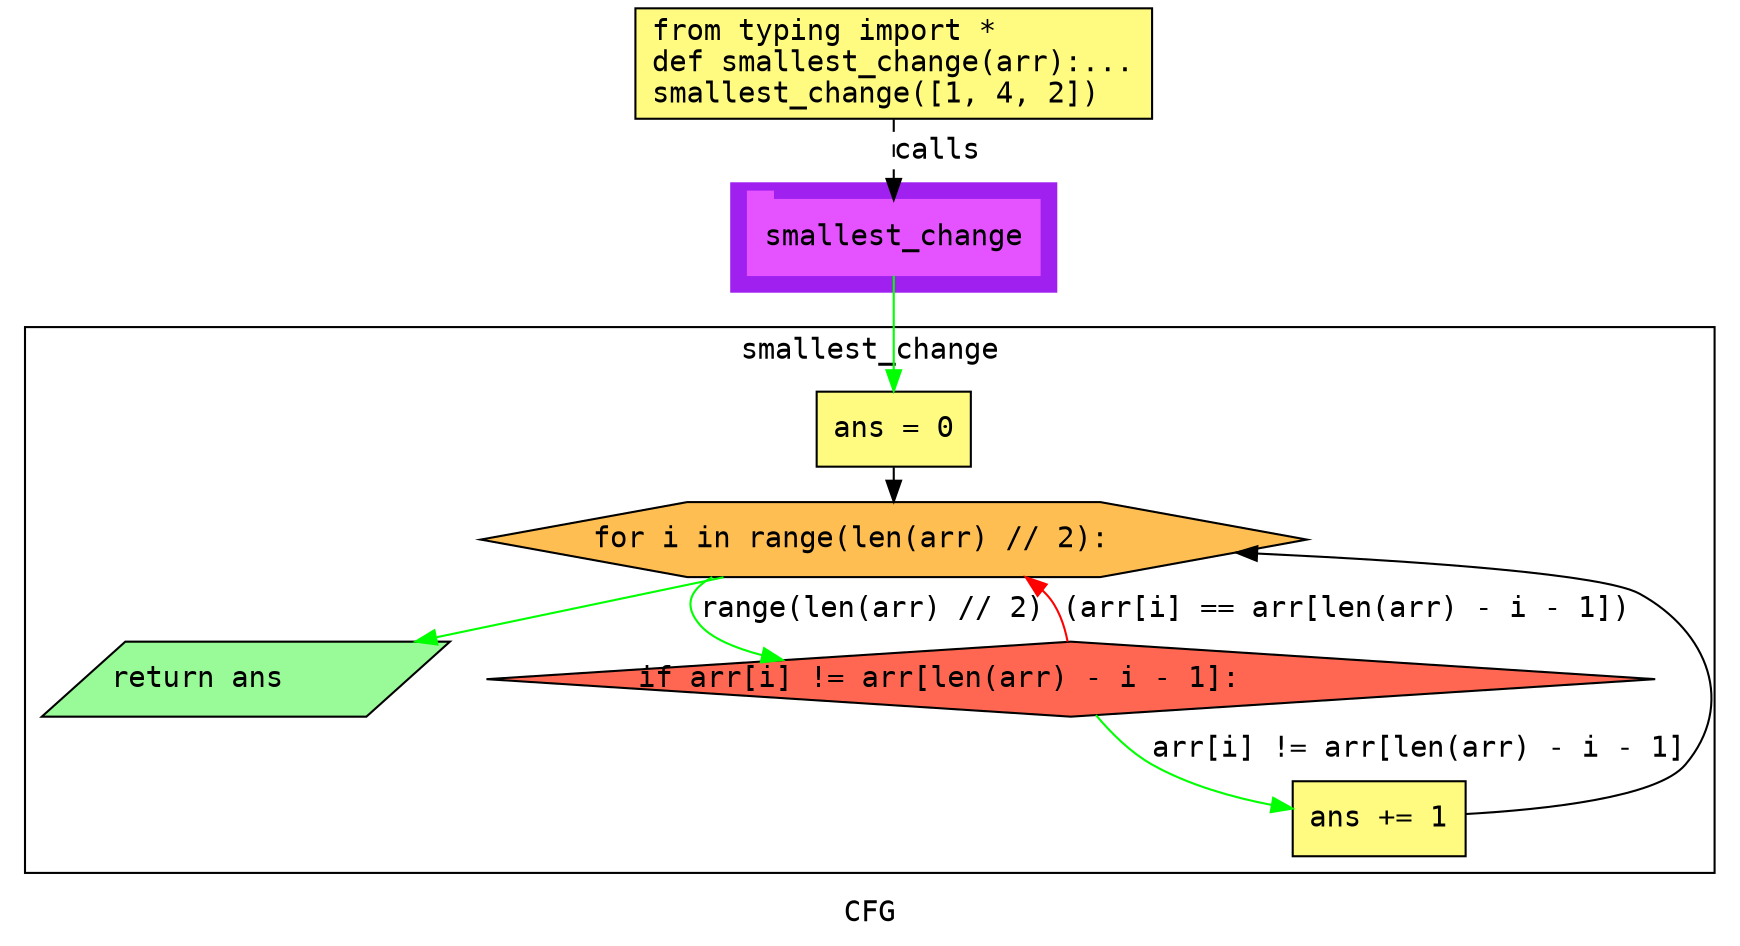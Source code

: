 digraph cluster660CFG {
	graph [bb="0,0,819,446",
		compound=True,
		fontname="DejaVu Sans Mono",
		label=CFG,
		lheight=0.21,
		lp="409.5,11.5",
		lwidth=0.35,
		pack=False,
		rankdir=TB,
		ranksep=0.02
	];
	node [fontname="DejaVu Sans Mono",
		label="\N"
	];
	edge [fontname="DejaVu Sans Mono"];
	subgraph cluster_1 {
		graph [bb="340,310,496,362",
			color=purple,
			compound=true,
			fontname="DejaVu Sans Mono",
			label="",
			rankdir=TB,
			ranksep=0.02,
			shape=tab,
			style=filled
		];
		node [fontname="DejaVu Sans Mono"];
		edge [fontname="DejaVu Sans Mono"];
		14	[color="#E552FF",
			height=0.5,
			label=smallest_change,
			linenum="[11]",
			pos="418,336",
			shape=tab,
			style=filled,
			width=1.9444];
	}
	subgraph cluster2smallest_change {
		graph [bb="8,31,811,293",
			compound=True,
			fontname="DejaVu Sans Mono",
			label=smallest_change,
			lheight=0.21,
			lp="409.5,281.5",
			lwidth=1.72,
			pack=False,
			rankdir=TB,
			ranksep=0.02
		];
		node [fontname="DejaVu Sans Mono"];
		edge [fontname="DejaVu Sans Mono"];
		subgraph cluster_4 {
			graph [color=purple,
				compound=true,
				fontname="DejaVu Sans Mono",
				label="",
				rankdir=TB,
				ranksep=0.02,
				shape=tab,
				style=filled
			];
			node [fontname="DejaVu Sans Mono"];
			edge [fontname="DejaVu Sans Mono"];
		}
		subgraph cluster_7 {
			graph [color=purple,
				compound=true,
				fontname="DejaVu Sans Mono",
				label="",
				rankdir=TB,
				ranksep=0.02,
				shape=tab,
				style=filled
			];
			node [fontname="DejaVu Sans Mono"];
			edge [fontname="DejaVu Sans Mono"];
		}
		3	[fillcolor="#FFFB81",
			height=0.5,
			label="ans = 0\l",
			linenum="[5]",
			pos="418,244",
			shape=rectangle,
			style="filled,solid",
			width=1.0278];
		4	[fillcolor="#FFBE52",
			height=0.5,
			label="for i in range(len(arr) // 2):\l",
			linenum="[6]",
			pos="418,191",
			shape=hexagon,
			style="filled,solid",
			width=5.5036];
		3 -> 4	[color=black,
			pos="e,418,209.25 418,225.73 418,223.66 418,221.5 418,219.32"];
		7	[fillcolor="#FF6752",
			height=0.5,
			label="if arr[i] != arr[len(arr) - i - 1]:\l",
			linenum="[7]",
			pos="503,124",
			shape=diamond,
			style="filled,solid",
			width=7.7873];
		4 -> 7	[color=green,
			label="range(len(arr) // 2)",
			lp="404,157.5",
			pos="e,361.62,132.94 325.93,172.8 316.18,167.17 312.5,159.75 321,150 326.54,143.65 337.53,138.86 351.5,135.25"];
		8	[fillcolor="#98fb98",
			height=0.5,
			label="return ans\l",
			linenum="[9]",
			pos="110,124",
			shape=parallelogram,
			style="filled,solid",
			width=2.6206];
		4 -> 8	[color=green,
			pos="e,190.65,142.02 337.08,172.92 295.16,164.08 243.84,153.25 200.6,144.12"];
		7 -> 4	[color=red,
			label="(arr[i] == arr[len(arr) - i - 1])",
			lp="635.5,157.5",
			pos="e,481.38,172.95 501.47,141.96 499.94,149.86 496.93,158.84 491,165 490.46,165.56 489.91,166.11 489.34,166.65"];
		10	[fillcolor="#FFFB81",
			height=0.5,
			label="ans += 1\l",
			linenum="[8]",
			pos="650,57",
			shape=rectangle,
			style="filled,solid",
			width=1.1528];
		7 -> 10	[color=green,
			label="arr[i] != arr[len(arr) - i - 1]",
			lp="669,90.5",
			pos="e,608.32,61.775 514.99,106.35 521.74,98.144 530.85,88.789 541,83 558.37,73.095 579.41,67.114 598.35,63.502"];
		10 -> 4	[color=black,
			pos="e,583,184.93 691.6,59.275 730.23,61.439 783.72,67.275 797,83 821.27,111.75 808.72,146.43 776,165 759.27,174.5 675.39,180.65 593.03,\
184.47"];
	}
	1	[fillcolor="#FFFB81",
		height=0.73611,
		label="from typing import *\ldef smallest_change(arr):...\lsmallest_change([1, 4, 2])\l",
		linenum="[1]",
		pos="418,419.5",
		shape=rectangle,
		style="filled,solid",
		width=3.4444];
	1 -> 14	[label=calls,
		lp="439,377.5",
		pos="e,418,354.13 418,392.71 418,383.66 418,373.47 418,364.3",
		style=dashed];
	14 -> 3	[color=green,
		pos="e,418,262.3 418,317.65 418,304.82 418,287.11 418,272.38"];
}

